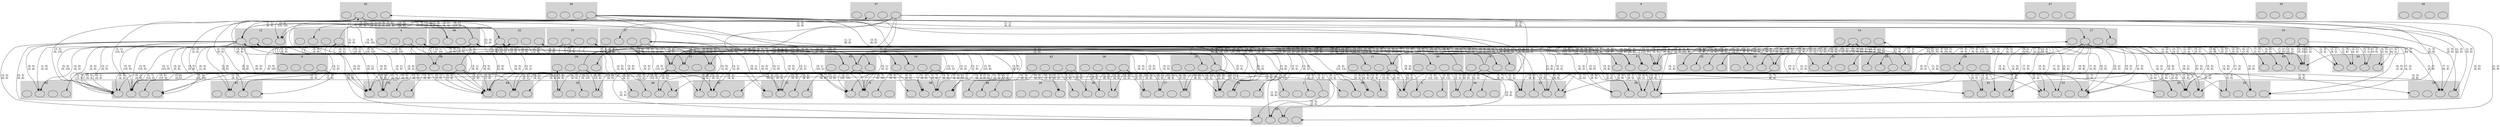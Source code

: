 digraph {
  rankdir=TB;
  subgraph cluster_0 {
    label = 0;
    style=filled;
    color=lightgrey;
    _0_0 [image="shapes/0.0.png", label=""];
    _0_1 [image="shapes/0.1.png", label=""];
    _0_2 [image="shapes/0.2.png", label=""];
    _0_3 [image="shapes/0.3.png", label=""];
  }
  subgraph cluster_1 {
    label = 1;
    style=filled;
    color=lightgrey;
    _1_0 [image="shapes/1.0.png", label=""];
    _1_1 [image="shapes/1.1.png", label=""];
    _1_2 [image="shapes/1.2.png", label=""];
    _1_3 [image="shapes/1.3.png", label=""];
  }
  subgraph cluster_2 {
    label = 2;
    style=filled;
    color=lightgrey;
    _2_0 [image="shapes/2.0.png", label=""];
    _2_1 [image="shapes/2.1.png", label=""];
    _2_2 [image="shapes/2.2.png", label=""];
    _2_3 [image="shapes/2.3.png", label=""];
  }
  subgraph cluster_3 {
    label = 3;
    style=filled;
    color=lightgrey;
    _3_0 [image="shapes/3.0.png", label=""];
    _3_1 [image="shapes/3.1.png", label=""];
    _3_2 [image="shapes/3.2.png", label=""];
    _3_3 [image="shapes/3.3.png", label=""];
  }
  subgraph cluster_4 {
    label = 4;
    style=filled;
    color=lightgrey;
    _4_0 [image="shapes/4.0.png", label=""];
    _4_1 [image="shapes/4.1.png", label=""];
    _4_2 [image="shapes/4.2.png", label=""];
    _4_3 [image="shapes/4.3.png", label=""];
  }
  subgraph cluster_5 {
    label = 5;
    style=filled;
    color=lightgrey;
    _5_0 [image="shapes/5.0.png", label=""];
    _5_1 [image="shapes/5.1.png", label=""];
    _5_2 [image="shapes/5.2.png", label=""];
    _5_3 [image="shapes/5.3.png", label=""];
  }
  subgraph cluster_6 {
    label = 6;
    style=filled;
    color=lightgrey;
    _6_0 [image="shapes/6.0.png", label=""];
    _6_1 [image="shapes/6.1.png", label=""];
    _6_2 [image="shapes/6.2.png", label=""];
    _6_3 [image="shapes/6.3.png", label=""];
  }
  subgraph cluster_7 {
    label = 7;
    style=filled;
    color=lightgrey;
    _7_0 [image="shapes/7.0.png", label=""];
    _7_1 [image="shapes/7.1.png", label=""];
    _7_2 [image="shapes/7.2.png", label=""];
    _7_3 [image="shapes/7.3.png", label=""];
  }
  subgraph cluster_8 {
    label = 8;
    style=filled;
    color=lightgrey;
    _8_0 [image="shapes/8.0.png", label=""];
    _8_1 [image="shapes/8.1.png", label=""];
    _8_2 [image="shapes/8.2.png", label=""];
    _8_3 [image="shapes/8.3.png", label=""];
  }
  subgraph cluster_9 {
    label = 9;
    style=filled;
    color=lightgrey;
    _9_0 [image="shapes/9.0.png", label=""];
    _9_1 [image="shapes/9.1.png", label=""];
    _9_2 [image="shapes/9.2.png", label=""];
    _9_3 [image="shapes/9.3.png", label=""];
  }
  subgraph cluster_10 {
    label = 10;
    style=filled;
    color=lightgrey;
    _10_0 [image="shapes/10.0.png", label=""];
    _10_1 [image="shapes/10.1.png", label=""];
    _10_2 [image="shapes/10.2.png", label=""];
    _10_3 [image="shapes/10.3.png", label=""];
  }
  subgraph cluster_11 {
    label = 11;
    style=filled;
    color=lightgrey;
    _11_0 [image="shapes/11.0.png", label=""];
    _11_1 [image="shapes/11.1.png", label=""];
    _11_2 [image="shapes/11.2.png", label=""];
    _11_3 [image="shapes/11.3.png", label=""];
  }
  subgraph cluster_12 {
    label = 12;
    style=filled;
    color=lightgrey;
    _12_0 [image="shapes/12.0.png", label=""];
    _12_1 [image="shapes/12.1.png", label=""];
    _12_2 [image="shapes/12.2.png", label=""];
    _12_3 [image="shapes/12.3.png", label=""];
  }
  subgraph cluster_13 {
    label = 13;
    style=filled;
    color=lightgrey;
    _13_0 [image="shapes/13.0.png", label=""];
    _13_1 [image="shapes/13.1.png", label=""];
    _13_2 [image="shapes/13.2.png", label=""];
    _13_3 [image="shapes/13.3.png", label=""];
  }
  subgraph cluster_14 {
    label = 14;
    style=filled;
    color=lightgrey;
    _14_0 [image="shapes/14.0.png", label=""];
    _14_1 [image="shapes/14.1.png", label=""];
    _14_2 [image="shapes/14.2.png", label=""];
    _14_3 [image="shapes/14.3.png", label=""];
  }
  subgraph cluster_15 {
    label = 15;
    style=filled;
    color=lightgrey;
    _15_0 [image="shapes/15.0.png", label=""];
    _15_1 [image="shapes/15.1.png", label=""];
    _15_2 [image="shapes/15.2.png", label=""];
    _15_3 [image="shapes/15.3.png", label=""];
  }
  subgraph cluster_16 {
    label = 16;
    style=filled;
    color=lightgrey;
    _16_0 [image="shapes/16.0.png", label=""];
    _16_1 [image="shapes/16.1.png", label=""];
    _16_2 [image="shapes/16.2.png", label=""];
    _16_3 [image="shapes/16.3.png", label=""];
  }
  subgraph cluster_17 {
    label = 17;
    style=filled;
    color=lightgrey;
    _17_0 [image="shapes/17.0.png", label=""];
    _17_1 [image="shapes/17.1.png", label=""];
    _17_2 [image="shapes/17.2.png", label=""];
    _17_3 [image="shapes/17.3.png", label=""];
  }
  subgraph cluster_18 {
    label = 18;
    style=filled;
    color=lightgrey;
    _18_0 [image="shapes/18.0.png", label=""];
    _18_1 [image="shapes/18.1.png", label=""];
    _18_2 [image="shapes/18.2.png", label=""];
    _18_3 [image="shapes/18.3.png", label=""];
  }
  subgraph cluster_19 {
    label = 19;
    style=filled;
    color=lightgrey;
    _19_0 [image="shapes/19.0.png", label=""];
    _19_1 [image="shapes/19.1.png", label=""];
    _19_2 [image="shapes/19.2.png", label=""];
    _19_3 [image="shapes/19.3.png", label=""];
  }
  subgraph cluster_20 {
    label = 20;
    style=filled;
    color=lightgrey;
    _20_0 [image="shapes/20.0.png", label=""];
    _20_1 [image="shapes/20.1.png", label=""];
    _20_2 [image="shapes/20.2.png", label=""];
    _20_3 [image="shapes/20.3.png", label=""];
  }
  subgraph cluster_21 {
    label = 21;
    style=filled;
    color=lightgrey;
    _21_0 [image="shapes/21.0.png", label=""];
    _21_1 [image="shapes/21.1.png", label=""];
    _21_2 [image="shapes/21.2.png", label=""];
    _21_3 [image="shapes/21.3.png", label=""];
  }
  subgraph cluster_22 {
    label = 22;
    style=filled;
    color=lightgrey;
    _22_0 [image="shapes/22.0.png", label=""];
    _22_1 [image="shapes/22.1.png", label=""];
    _22_2 [image="shapes/22.2.png", label=""];
    _22_3 [image="shapes/22.3.png", label=""];
  }
  subgraph cluster_23 {
    label = 23;
    style=filled;
    color=lightgrey;
    _23_0 [image="shapes/23.0.png", label=""];
    _23_1 [image="shapes/23.1.png", label=""];
    _23_2 [image="shapes/23.2.png", label=""];
    _23_3 [image="shapes/23.3.png", label=""];
  }
  subgraph cluster_24 {
    label = 24;
    style=filled;
    color=lightgrey;
    _24_0 [image="shapes/24.0.png", label=""];
    _24_1 [image="shapes/24.1.png", label=""];
    _24_2 [image="shapes/24.2.png", label=""];
    _24_3 [image="shapes/24.3.png", label=""];
  }
  subgraph cluster_25 {
    label = 25;
    style=filled;
    color=lightgrey;
    _25_0 [image="shapes/25.0.png", label=""];
    _25_1 [image="shapes/25.1.png", label=""];
    _25_2 [image="shapes/25.2.png", label=""];
    _25_3 [image="shapes/25.3.png", label=""];
  }
  subgraph cluster_26 {
    label = 26;
    style=filled;
    color=lightgrey;
    _26_0 [image="shapes/26.0.png", label=""];
    _26_1 [image="shapes/26.1.png", label=""];
    _26_2 [image="shapes/26.2.png", label=""];
    _26_3 [image="shapes/26.3.png", label=""];
  }
  subgraph cluster_27 {
    label = 27;
    style=filled;
    color=lightgrey;
    _27_0 [image="shapes/27.0.png", label=""];
    _27_1 [image="shapes/27.1.png", label=""];
    _27_2 [image="shapes/27.2.png", label=""];
    _27_3 [image="shapes/27.3.png", label=""];
  }
  subgraph cluster_28 {
    label = 28;
    style=filled;
    color=lightgrey;
    _28_0 [image="shapes/28.0.png", label=""];
    _28_1 [image="shapes/28.1.png", label=""];
    _28_2 [image="shapes/28.2.png", label=""];
    _28_3 [image="shapes/28.3.png", label=""];
  }
  subgraph cluster_29 {
    label = 29;
    style=filled;
    color=lightgrey;
    _29_0 [image="shapes/29.0.png", label=""];
    _29_1 [image="shapes/29.1.png", label=""];
    _29_2 [image="shapes/29.2.png", label=""];
    _29_3 [image="shapes/29.3.png", label=""];
  }
  subgraph cluster_30 {
    label = 30;
    style=filled;
    color=lightgrey;
    _30_0 [image="shapes/30.0.png", label=""];
    _30_1 [image="shapes/30.1.png", label=""];
    _30_2 [image="shapes/30.2.png", label=""];
    _30_3 [image="shapes/30.3.png", label=""];
  }
  subgraph cluster_31 {
    label = 31;
    style=filled;
    color=lightgrey;
    _31_0 [image="shapes/31.0.png", label=""];
    _31_1 [image="shapes/31.1.png", label=""];
    _31_2 [image="shapes/31.2.png", label=""];
    _31_3 [image="shapes/31.3.png", label=""];
  }
  subgraph cluster_32 {
    label = 32;
    style=filled;
    color=lightgrey;
    _32_0 [image="shapes/32.0.png", label=""];
    _32_1 [image="shapes/32.1.png", label=""];
    _32_2 [image="shapes/32.2.png", label=""];
    _32_3 [image="shapes/32.3.png", label=""];
  }
  subgraph cluster_33 {
    label = 33;
    style=filled;
    color=lightgrey;
    _33_0 [image="shapes/33.0.png", label=""];
    _33_1 [image="shapes/33.1.png", label=""];
    _33_2 [image="shapes/33.2.png", label=""];
    _33_3 [image="shapes/33.3.png", label=""];
  }
  subgraph cluster_34 {
    label = 34;
    style=filled;
    color=lightgrey;
    _34_0 [image="shapes/34.0.png", label=""];
    _34_1 [image="shapes/34.1.png", label=""];
    _34_2 [image="shapes/34.2.png", label=""];
    _34_3 [image="shapes/34.3.png", label=""];
  }
  subgraph cluster_35 {
    label = 35;
    style=filled;
    color=lightgrey;
    _35_0 [image="shapes/35.0.png", label=""];
    _35_1 [image="shapes/35.1.png", label=""];
    _35_2 [image="shapes/35.2.png", label=""];
    _35_3 [image="shapes/35.3.png", label=""];
  }
  subgraph cluster_36 {
    label = 36;
    style=filled;
    color=lightgrey;
    _36_0 [image="shapes/36.0.png", label=""];
    _36_1 [image="shapes/36.1.png", label=""];
    _36_2 [image="shapes/36.2.png", label=""];
    _36_3 [image="shapes/36.3.png", label=""];
  }
  subgraph cluster_37 {
    label = 37;
    style=filled;
    color=lightgrey;
    _37_0 [image="shapes/37.0.png", label=""];
    _37_1 [image="shapes/37.1.png", label=""];
    _37_2 [image="shapes/37.2.png", label=""];
    _37_3 [image="shapes/37.3.png", label=""];
  }
  subgraph cluster_38 {
    label = 38;
    style=filled;
    color=lightgrey;
    _38_0 [image="shapes/38.0.png", label=""];
    _38_1 [image="shapes/38.1.png", label=""];
    _38_2 [image="shapes/38.2.png", label=""];
    _38_3 [image="shapes/38.3.png", label=""];
  }
  subgraph cluster_39 {
    label = 39;
    style=filled;
    color=lightgrey;
    _39_0 [image="shapes/39.0.png", label=""];
    _39_1 [image="shapes/39.1.png", label=""];
    _39_2 [image="shapes/39.2.png", label=""];
    _39_3 [image="shapes/39.3.png", label=""];
  }
  subgraph cluster_40 {
    label = 40;
    style=filled;
    color=lightgrey;
    _40_0 [image="shapes/40.0.png", label=""];
    _40_1 [image="shapes/40.1.png", label=""];
    _40_2 [image="shapes/40.2.png", label=""];
    _40_3 [image="shapes/40.3.png", label=""];
  }
  subgraph cluster_41 {
    label = 41;
    style=filled;
    color=lightgrey;
    _41_0 [image="shapes/41.0.png", label=""];
    _41_1 [image="shapes/41.1.png", label=""];
    _41_2 [image="shapes/41.2.png", label=""];
    _41_3 [image="shapes/41.3.png", label=""];
  }
  subgraph cluster_42 {
    label = 42;
    style=filled;
    color=lightgrey;
    _42_0 [image="shapes/42.0.png", label=""];
    _42_1 [image="shapes/42.1.png", label=""];
    _42_2 [image="shapes/42.2.png", label=""];
    _42_3 [image="shapes/42.3.png", label=""];
  }
  subgraph cluster_43 {
    label = 43;
    style=filled;
    color=lightgrey;
    _43_0 [image="shapes/43.0.png", label=""];
    _43_1 [image="shapes/43.1.png", label=""];
    _43_2 [image="shapes/43.2.png", label=""];
    _43_3 [image="shapes/43.3.png", label=""];
  }
  subgraph cluster_44 {
    label = 44;
    style=filled;
    color=lightgrey;
    _44_0 [image="shapes/44.0.png", label=""];
    _44_1 [image="shapes/44.1.png", label=""];
    _44_2 [image="shapes/44.2.png", label=""];
    _44_3 [image="shapes/44.3.png", label=""];
  }
  subgraph cluster_45 {
    label = 45;
    style=filled;
    color=lightgrey;
    _45_0 [image="shapes/45.0.png", label=""];
    _45_1 [image="shapes/45.1.png", label=""];
    _45_2 [image="shapes/45.2.png", label=""];
    _45_3 [image="shapes/45.3.png", label=""];
  }
  subgraph cluster_46 {
    label = 46;
    style=filled;
    color=lightgrey;
    _46_0 [image="shapes/46.0.png", label=""];
    _46_1 [image="shapes/46.1.png", label=""];
    _46_2 [image="shapes/46.2.png", label=""];
    _46_3 [image="shapes/46.3.png", label=""];
  }
  subgraph cluster_47 {
    label = 47;
    style=filled;
    color=lightgrey;
    _47_0 [image="shapes/47.0.png", label=""];
    _47_1 [image="shapes/47.1.png", label=""];
    _47_2 [image="shapes/47.2.png", label=""];
    _47_3 [image="shapes/47.3.png", label=""];
  }
  subgraph cluster_48 {
    label = 48;
    style=filled;
    color=lightgrey;
    _48_0 [image="shapes/48.0.png", label=""];
    _48_1 [image="shapes/48.1.png", label=""];
    _48_2 [image="shapes/48.2.png", label=""];
    _48_3 [image="shapes/48.3.png", label=""];
  }
  subgraph cluster_49 {
    label = 49;
    style=filled;
    color=lightgrey;
    _49_0 [image="shapes/49.0.png", label=""];
    _49_1 [image="shapes/49.1.png", label=""];
    _49_2 [image="shapes/49.2.png", label=""];
    _49_3 [image="shapes/49.3.png", label=""];
  }
  subgraph cluster_50 {
    label = 50;
    style=filled;
    color=lightgrey;
    _50_0 [image="shapes/50.0.png", label=""];
    _50_1 [image="shapes/50.1.png", label=""];
    _50_2 [image="shapes/50.2.png", label=""];
    _50_3 [image="shapes/50.3.png", label=""];
  }
  subgraph cluster_51 {
    label = 51;
    style=filled;
    color=lightgrey;
    _51_0 [image="shapes/51.0.png", label=""];
    _51_1 [image="shapes/51.1.png", label=""];
    _51_2 [image="shapes/51.2.png", label=""];
    _51_3 [image="shapes/51.3.png", label=""];
  }
  subgraph cluster_52 {
    label = 52;
    style=filled;
    color=lightgrey;
    _52_0 [image="shapes/52.0.png", label=""];
    _52_1 [image="shapes/52.1.png", label=""];
    _52_2 [image="shapes/52.2.png", label=""];
    _52_3 [image="shapes/52.3.png", label=""];
  }
  subgraph cluster_53 {
    label = 53;
    style=filled;
    color=lightgrey;
    _53_0 [image="shapes/53.0.png", label=""];
    _53_1 [image="shapes/53.1.png", label=""];
    _53_2 [image="shapes/53.2.png", label=""];
    _53_3 [image="shapes/53.3.png", label=""];
  }
  subgraph cluster_54 {
    label = 54;
    style=filled;
    color=lightgrey;
    _54_0 [image="shapes/54.0.png", label=""];
    _54_1 [image="shapes/54.1.png", label=""];
    _54_2 [image="shapes/54.2.png", label=""];
    _54_3 [image="shapes/54.3.png", label=""];
  }
  subgraph cluster_55 {
    label = 55;
    style=filled;
    color=lightgrey;
    _55_0 [image="shapes/55.0.png", label=""];
    _55_1 [image="shapes/55.1.png", label=""];
    _55_2 [image="shapes/55.2.png", label=""];
    _55_3 [image="shapes/55.3.png", label=""];
  }
  subgraph cluster_56 {
    label = 56;
    style=filled;
    color=lightgrey;
    _56_0 [image="shapes/56.0.png", label=""];
    _56_1 [image="shapes/56.1.png", label=""];
    _56_2 [image="shapes/56.2.png", label=""];
    _56_3 [image="shapes/56.3.png", label=""];
  }
  subgraph cluster_57 {
    label = 57;
    style=filled;
    color=lightgrey;
    _57_0 [image="shapes/57.0.png", label=""];
    _57_1 [image="shapes/57.1.png", label=""];
    _57_2 [image="shapes/57.2.png", label=""];
    _57_3 [image="shapes/57.3.png", label=""];
  }
  subgraph cluster_58 {
    label = 58;
    style=filled;
    color=lightgrey;
    _58_0 [image="shapes/58.0.png", label=""];
    _58_1 [image="shapes/58.1.png", label=""];
    _58_2 [image="shapes/58.2.png", label=""];
    _58_3 [image="shapes/58.3.png", label=""];
  }
  subgraph cluster_59 {
    label = 59;
    style=filled;
    color=lightgrey;
    _59_0 [image="shapes/59.0.png", label=""];
    _59_1 [image="shapes/59.1.png", label=""];
    _59_2 [image="shapes/59.2.png", label=""];
    _59_3 [image="shapes/59.3.png", label=""];
  }
  subgraph cluster_60 {
    label = 60;
    style=filled;
    color=lightgrey;
    _60_0 [image="shapes/60.0.png", label=""];
    _60_1 [image="shapes/60.1.png", label=""];
    _60_2 [image="shapes/60.2.png", label=""];
    _60_3 [image="shapes/60.3.png", label=""];
  }
  subgraph cluster_61 {
    label = 61;
    style=filled;
    color=lightgrey;
    _61_0 [image="shapes/61.0.png", label=""];
    _61_1 [image="shapes/61.1.png", label=""];
    _61_2 [image="shapes/61.2.png", label=""];
    _61_3 [image="shapes/61.3.png", label=""];
  }
  subgraph cluster_62 {
    label = 62;
    style=filled;
    color=lightgrey;
    _62_0 [image="shapes/62.0.png", label=""];
    _62_1 [image="shapes/62.1.png", label=""];
    _62_2 [image="shapes/62.2.png", label=""];
    _62_3 [image="shapes/62.3.png", label=""];
  }
  subgraph cluster_63 {
    label = 63;
    style=filled;
    color=lightgrey;
    _63_0 [image="shapes/63.0.png", label=""];
    _63_1 [image="shapes/63.1.png", label=""];
    _63_2 [image="shapes/63.2.png", label=""];
    _63_3 [image="shapes/63.3.png", label=""];
  }
  subgraph cluster_64 {
    label = 64;
    style=filled;
    color=lightgrey;
    _64_0 [image="shapes/64.0.png", label=""];
    _64_1 [image="shapes/64.1.png", label=""];
    _64_2 [image="shapes/64.2.png", label=""];
    _64_3 [image="shapes/64.3.png", label=""];
  }
  _0_0 -> _64_0 [label="(5, 1)
(2, 0)"];
  _0_0 -> _3_0 [label="(5, 1)
(4, 0)"];
  _0_0 -> _3_0 [label="(5, 5)
(4, 4)"];
  _0_0 -> _64_0 [label="(5, 5)
(2, 4)"];
  _1_0 -> _50_0 [label="(3, 5)
(0, 0)"];
  _1_0 -> _51_0 [label="(3, 5)
(0, 0)"];
  _4_0 -> _3_1 [label="(3, 3)
(0, 0)"];
  _4_0 -> _19_2 [label="(3, 3)
(0, 6)"];
  _4_0 -> _22_0 [label="(3, 3)
(0, 0)"];
  _4_0 -> _59_2 [label="(3, 3)
(0, 2)"];
  _4_0 -> _9_1 [label="(3, 3)
(2, 0)"];
  _4_0 -> _21_0 [label="(3, 3)
(0, 0)"];
  _4_0 -> _54_3 [label="(3, 3)
(0, 4)"];
  _4_0 -> _64_3 [label="(3, 3)
(0, 2)"];
  _4_0 -> _3_3 [label="(3, 3)
(0, 6)"];
  _5_0 -> _57_0 [label="(3, 5)
(4, 6)"];
  _5_0 -> _57_0 [label="(5, 5)
(6, 6)"];
  _6_0 -> _25_0 [label="(1, 1)
(0, 2)"];
  _6_0 -> _41_2 [label="(1, 1)
(4, 4)"];
  _6_0 -> _34_2 [label="(1, 1)
(6, 6)"];
  _6_0 -> _15_2 [label="(1, 5)
(8, 6)"];
  _6_0 -> _40_2 [label="(1, 5)
(6, 6)"];
  _6_0 -> _10_2 [label="(1, 5)
(10, 8)"];
  _6_0 -> _58_2 [label="(1, 5)
(4, 4)"];
  _6_0 -> _2_2 [label="(1, 5)
(12, 12)"];
  _6_0 -> _18_3 [label="(1, 5)
(8, 8)"];
  _6_0 -> _62_2 [label="(1, 5)
(4, 2)"];
  _6_0 -> _50_3 [label="(1, 5)
(6, 6)"];
  _6_0 -> _17_2 [label="(1, 5)
(8, 8)"];
  _6_0 -> _12_0 [label="(1, 5)
(10, 4)"];
  _6_0 -> _41_3 [label="(1, 5)
(6, 6)"];
  _6_0 -> _49_0 [label="(1, 5)
(6, 2)"];
  _6_0 -> _32_2 [label="(1, 5)
(8, 4)"];
  _6_0 -> _60_2 [label="(1, 5)
(4, 4)"];
  _6_0 -> _34_2 [label="(3, 3)
(8, 8)"];
  _6_0 -> _41_2 [label="(3, 3)
(6, 6)"];
  _6_0 -> _25_0 [label="(3, 3)
(2, 4)"];
  _7_0 -> _62_2 [label="(1, 5)
(2, 4)"];
  _7_0 -> _62_2 [label="(3, 3)
(4, 2)"];
  _7_0 -> _22_1 [label="(3, 5)
(8, 0)"];
  _7_0 -> _39_2 [label="(3, 5)
(4, 0)"];
  _7_0 -> _21_1 [label="(3, 5)
(8, 0)"];
  _7_0 -> _3_2 [label="(3, 5)
(10, 0)"];
  _7_0 -> _49_2 [label="(3, 5)
(6, 2)"];
  _7_0 -> _9_2 [label="(3, 5)
(10, 2)"];
  _7_0 -> _59_3 [label="(3, 5)
(2, 0)"];
  _7_0 -> _54_0 [label="(3, 5)
(2, 0)"];
  _7_0 -> _3_0 [label="(3, 5)
(4, 0)"];
  _7_0 -> _6_2 [label="(3, 5)
(10, 2)"];
  _7_0 -> _64_0 [label="(3, 5)
(2, 0)"];
  _7_0 -> _19_3 [label="(3, 5)
(2, 0)"];
  _10_0 -> _58_3 [label="(3, 3)
(2, 0)"];
  _10_0 -> _23_2 [label="(3, 3)
(8, 0)"];
  _10_0 -> _46_0 [label="(3, 3)
(2, 0)"];
  _10_0 -> _3_2 [label="(3, 3)
(10, 0)"];
  _10_0 -> _13_2 [label="(3, 3)
(10, 0)"];
  _11_0 -> _51_1 [label="(3, 3)
(0, 2)"];
  _11_0 -> _2_3 [label="(3, 3)
(0, 12)"];
  _11_0 -> _58_2 [label="(3, 3)
(0, 2)"];
  _11_0 -> _51_3 [label="(3, 3)
(0, 6)"];
  _11_0 -> _27_3 [label="(3, 3)
(0, 8)"];
  _11_0 -> _12_3 [label="(3, 3)
(0, 10)"];
  _11_0 -> _40_3 [label="(3, 3)
(0, 6)"];
  _11_0 -> _17_3 [label="(3, 3)
(0, 8)"];
  _11_0 -> _34_3 [label="(3, 3)
(0, 8)"];
  _11_0 -> _44_2 [label="(3, 3)
(2, 4)"];
  _11_0 -> _13_3 [label="(3, 3)
(0, 10)"];
  _11_0 -> _41_3 [label="(3, 3)
(0, 6)"];
  _11_0 -> _30_0 [label="(3, 3)
(0, 6)"];
  _11_0 -> _46_3 [label="(3, 3)
(0, 4)"];
  _11_0 -> _50_3 [label="(3, 3)
(0, 6)"];
  _11_0 -> _58_3 [label="(3, 3)
(0, 4)"];
  _11_0 -> _60_3 [label="(3, 3)
(0, 4)"];
  _11_0 -> _44_3 [label="(3, 3)
(0, 6)"];
  _11_0 -> _18_0 [label="(3, 3)
(0, 8)"];
  _11_0 -> _32_0 [label="(3, 5)
(4, 0)"];
  _11_0 -> _13_0 [label="(3, 5)
(0, 0)"];
  _11_0 -> _3_2 [label="(3, 5)
(10, 0)"];
  _11_0 -> _45_2 [label="(3, 5)
(6, 0)"];
  _11_0 -> _51_0 [label="(3, 5)
(0, 0)"];
  _11_0 -> _34_0 [label="(5, 5)
(0, 0)"];
  _11_0 -> _51_2 [label="(5, 5)
(4, 0)"];
  _11_0 -> _2_0 [label="(5, 5)
(0, 0)"];
  _12_0 -> _13_0 [label="(3, 3)
(0, 0)"];
  _12_0 -> _49_2 [label="(3, 3)
(2, 2)"];
  _12_0 -> _50_0 [label="(3, 3)
(0, 0)"];
  _12_0 -> _61_2 [label="(3, 3)
(2, 0)"];
  _12_0 -> _43_2 [label="(3, 3)
(4, 0)"];
  _12_0 -> _3_2 [label="(3, 3)
(10, 0)"];
  _12_0 -> _5_2 [label="(3, 3)
(10, 0)"];
  _12_0 -> _51_0 [label="(3, 3)
(0, 0)"];
  _12_0 -> _16_0 [label="(3, 3)
(4, 0)"];
  _12_0 -> _5_0 [label="(5, 3)
(0, 10)"];
  _12_0 -> _62_2 [label="(5, 3)
(2, 4)"];
  _12_0 -> _13_2 [label="(5, 3)
(10, 10)"];
  _12_0 -> _28_2 [label="(5, 3)
(8, 8)"];
  _12_0 -> _34_2 [label="(5, 3)
(8, 8)"];
  _12_0 -> _50_2 [label="(5, 3)
(6, 6)"];
  _12_0 -> _2_2 [label="(5, 3)
(12, 12)"];
  _12_0 -> _3_0 [label="(5, 3)
(0, 10)"];
  _12_0 -> _61_0 [label="(5, 3)
(2, 4)"];
  _12_0 -> _43_0 [label="(5, 3)
(2, 6)"];
  _12_0 -> _51_2 [label="(5, 3)
(6, 6)"];
  _12_0 -> _51_0 [label="(5, 3)
(2, 6)"];
  _13_0 -> _30_1 [label="(1, 7)
(2, 0)"];
  _13_0 -> _58_3 [label="(1, 7)
(2, 0)"];
  _13_0 -> _61_2 [label="(1, 7)
(2, 0)"];
  _13_0 -> _62_0 [label="(1, 7)
(2, 0)"];
  _13_0 -> _34_0 [label="(1, 7)
(0, 0)"];
  _13_0 -> _50_0 [label="(1, 7)
(0, 0)"];
  _13_0 -> _44_3 [label="(1, 7)
(2, 2)"];
  _13_0 -> _5_2 [label="(1, 7)
(10, 0)"];
  _13_0 -> _51_2 [label="(1, 7)
(4, 0)"];
  _13_0 -> _10_2 [label="(1, 7)
(8, 4)"];
  _13_0 -> _2_0 [label="(1, 7)
(0, 0)"];
  _13_0 -> _24_1 [label="(1, 7)
(6, 2)"];
  _13_0 -> _23_2 [label="(1, 7)
(8, 0)"];
  _13_0 -> _41_0 [label="(1, 7)
(0, 0)"];
  _13_0 -> _25_2 [label="(1, 7)
(6, 4)"];
  _13_0 -> _46_0 [label="(1, 7)
(2, 0)"];
  _13_0 -> _3_2 [label="(1, 7)
(10, 0)"];
  _13_0 -> _16_0 [label="(1, 7)
(4, 0)"];
  _13_0 -> _43_2 [label="(1, 7)
(4, 0)"];
  _14_0 -> _53_2 [label="(1, 3)
(4, 6)"];
  _14_0 -> _34_1 [label="(1, 3)
(6, 2)"];
  _14_0 -> _31_2 [label="(1, 3)
(2, 8)"];
  _14_0 -> _41_1 [label="(1, 3)
(4, 2)"];
  _14_0 -> _5_1 [label="(1, 3)
(8, 8)"];
  _14_0 -> _35_0 [label="(1, 3)
(2, 4)"];
  _14_0 -> _63_1 [label="(1, 3)
(2, 4)"];
  _14_0 -> _52_2 [label="(1, 3)
(4, 6)"];
  _14_0 -> _52_1 [label="(1, 3)
(4, 4)"];
  _14_0 -> _23_1 [label="(1, 3)
(4, 6)"];
  _14_0 -> _20_1 [label="(1, 3)
(4, 6)"];
  _14_0 -> _35_3 [label="(1, 3)
(2, 6)"];
  _14_0 -> _63_2 [label="(1, 3)
(2, 4)"];
  _14_0 -> _10_1 [label="(1, 3)
(8, 6)"];
  _14_0 -> _11_2 [label="(1, 3)
(8, 10)"];
  _14_0 -> _30_2 [label="(1, 3)
(2, 8)"];
  _14_0 -> _54_2 [label="(1, 3)
(4, 6)"];
  _14_0 -> _25_3 [label="(1, 3)
(2, 8)"];
  _14_0 -> _63_1 [label="(3, 1)
(4, 2)"];
  _14_0 -> _30_2 [label="(3, 1)
(4, 6)"];
  _14_0 -> _35_3 [label="(3, 1)
(4, 4)"];
  _14_0 -> _41_1 [label="(3, 1)
(6, 0)"];
  _14_0 -> _52_1 [label="(3, 1)
(6, 2)"];
  _14_0 -> _31_2 [label="(3, 1)
(4, 6)"];
  _14_0 -> _52_2 [label="(3, 1)
(6, 4)"];
  _14_0 -> _10_1 [label="(3, 1)
(10, 4)"];
  _14_0 -> _5_1 [label="(3, 1)
(10, 6)"];
  _14_0 -> _11_2 [label="(3, 1)
(10, 8)"];
  _14_0 -> _25_3 [label="(3, 1)
(4, 6)"];
  _14_0 -> _34_1 [label="(3, 1)
(8, 0)"];
  _14_0 -> _35_0 [label="(3, 1)
(4, 2)"];
  _14_0 -> _53_2 [label="(3, 1)
(6, 4)"];
  _14_0 -> _54_2 [label="(3, 1)
(6, 4)"];
  _14_0 -> _23_1 [label="(3, 1)
(6, 4)"];
  _14_0 -> _20_1 [label="(3, 1)
(6, 4)"];
  _14_0 -> _63_2 [label="(3, 1)
(4, 2)"];
  _14_0 -> _54_0 [label="(3, 3)
(0, 2)"];
  _14_0 -> _63_0 [label="(3, 3)
(0, 2)"];
  _14_0 -> _52_3 [label="(3, 3)
(0, 4)"];
  _14_0 -> _11_0 [label="(3, 3)
(0, 2)"];
  _14_0 -> _53_0 [label="(3, 3)
(0, 2)"];
  _14_0 -> _30_2 [label="(3, 3)
(0, 4)"];
  _14_0 -> _5_3 [label="(3, 3)
(0, 4)"];
  _14_0 -> _52_0 [label="(3, 3)
(0, 2)"];
  _14_0 -> _34_3 [label="(3, 3)
(0, 8)"];
  _14_0 -> _52_0 [label="(5, 1)
(2, 0)"];
  _14_0 -> _5_3 [label="(5, 1)
(2, 2)"];
  _14_0 -> _30_2 [label="(5, 1)
(2, 2)"];
  _14_0 -> _63_0 [label="(5, 1)
(2, 0)"];
  _14_0 -> _53_0 [label="(5, 1)
(2, 0)"];
  _14_0 -> _54_0 [label="(5, 1)
(2, 0)"];
  _14_0 -> _34_3 [label="(5, 1)
(2, 6)"];
  _14_0 -> _52_3 [label="(5, 1)
(2, 2)"];
  _14_0 -> _11_0 [label="(5, 1)
(2, 0)"];
  _15_0 -> _6_2 [label="(3, 1)
(10, 2)"];
  _15_0 -> _64_0 [label="(3, 1)
(2, 0)"];
  _15_0 -> _9_2 [label="(3, 1)
(10, 2)"];
  _15_0 -> _64_0 [label="(3, 5)
(2, 4)"];
  _15_0 -> _6_2 [label="(3, 5)
(10, 6)"];
  _15_0 -> _9_2 [label="(3, 5)
(10, 6)"];
  _16_0 -> _24_3 [label="(7, 5)
(6, 8)"];
  _19_0 -> _64_3 [label="(5, 1)
(4, 4)"];
  _19_0 -> _59_2 [label="(5, 1)
(4, 4)"];
  _19_0 -> _60_1 [label="(5, 1)
(2, 4)"];
  _19_0 -> _48_1 [label="(5, 1)
(2, 6)"];
  _19_0 -> _40_1 [label="(5, 1)
(4, 6)"];
  _19_0 -> _17_2 [label="(5, 1)
(2, 8)"];
  _19_0 -> _1_3 [label="(5, 1)
(6, 12)"];
  _19_0 -> _9_1 [label="(5, 1)
(10, 10)"];
  _19_0 -> _16_3 [label="(5, 1)
(6, 10)"];
  _19_0 -> _21_2 [label="(5, 1)
(8, 8)"];
  _22_0 -> _54_3 [label="(3, 1)
(0, 4)"];
  _22_0 -> _53_3 [label="(3, 1)
(0, 4)"];
  _22_0 -> _29_0 [label="(3, 1)
(0, 2)"];
  _22_0 -> _53_3 [label="(5, 3)
(2, 6)"];
  _22_0 -> _54_3 [label="(5, 3)
(2, 6)"];
  _22_0 -> _29_0 [label="(5, 3)
(2, 4)"];
  _24_0 -> _16_1 [label="(5, 3)
(10, 4)"];
  _24_0 -> _46_1 [label="(5, 3)
(6, 2)"];
  _24_0 -> _13_3 [label="(5, 3)
(10, 10)"];
  _24_0 -> _3_3 [label="(5, 3)
(10, 10)"];
  _24_0 -> _5_3 [label="(5, 3)
(10, 10)"];
  _24_0 -> _23_3 [label="(5, 3)
(8, 8)"];
  _24_0 -> _58_0 [label="(5, 3)
(4, 2)"];
  _26_0 -> _18_1 [label="(1, 5)
(0, 0)"];
  _26_0 -> _60_0 [label="(1, 5)
(0, 0)"];
  _26_0 -> _2_0 [label="(1, 5)
(0, 0)"];
  _26_0 -> _58_1 [label="(3, 3)
(2, 4)"];
  _26_0 -> _44_1 [label="(3, 3)
(4, 4)"];
  _26_0 -> _12_2 [label="(3, 3)
(10, 10)"];
  _26_0 -> _43_0 [label="(3, 3)
(2, 6)"];
  _26_0 -> _46_2 [label="(3, 3)
(4, 6)"];
  _26_0 -> _27_2 [label="(3, 3)
(8, 8)"];
  _26_0 -> _3_0 [label="(3, 3)
(0, 10)"];
  _26_0 -> _23_0 [label="(3, 3)
(0, 8)"];
  _26_0 -> _50_2 [label="(3, 3)
(6, 6)"];
  _26_0 -> _13_2 [label="(3, 3)
(10, 10)"];
  _26_0 -> _51_2 [label="(3, 3)
(6, 6)"];
  _26_0 -> _61_0 [label="(3, 3)
(2, 4)"];
  _26_0 -> _23_2 [label="(3, 3)
(6, 8)"];
  _27_0 -> _18_0 [label="(1, 5)
(0, 8)"];
  _27_0 -> _23_3 [label="(5, 5)
(2, 4)"];
  _27_0 -> _41_3 [label="(5, 5)
(0, 6)"];
  _27_0 -> _20_3 [label="(5, 5)
(2, 4)"];
  _27_0 -> _35_1 [label="(5, 5)
(2, 2)"];
  _27_0 -> _34_3 [label="(5, 5)
(0, 8)"];
  _27_0 -> _11_0 [label="(5, 5)
(0, 2)"];
  _27_0 -> _53_0 [label="(5, 5)
(0, 2)"];
  _27_0 -> _5_3 [label="(5, 5)
(0, 4)"];
  _27_0 -> _54_0 [label="(5, 5)
(0, 2)"];
  _27_0 -> _35_2 [label="(5, 5)
(2, 4)"];
  _27_0 -> _30_0 [label="(5, 5)
(4, 2)"];
  _27_0 -> _10_3 [label="(5, 5)
(0, 6)"];
  _27_0 -> _52_0 [label="(5, 5)
(0, 2)"];
  _27_0 -> _31_0 [label="(5, 5)
(4, 2)"];
  _27_0 -> _63_3 [label="(5, 5)
(0, 2)"];
  _27_0 -> _63_0 [label="(5, 5)
(0, 2)"];
  _27_0 -> _52_3 [label="(5, 5)
(0, 4)"];
  _27_0 -> _25_1 [label="(5, 5)
(4, 2)"];
  _27_0 -> _18_0 [label="(7, 1)
(6, 4)"];
  _27_0 -> _34_3 [label="(7, 3)
(2, 6)"];
  _27_0 -> _5_3 [label="(7, 3)
(2, 2)"];
  _27_0 -> _20_3 [label="(7, 3)
(4, 2)"];
  _27_0 -> _52_0 [label="(7, 3)
(2, 0)"];
  _27_0 -> _10_3 [label="(7, 3)
(2, 4)"];
  _27_0 -> _53_0 [label="(7, 3)
(2, 0)"];
  _27_0 -> _11_0 [label="(7, 3)
(2, 0)"];
  _27_0 -> _52_3 [label="(7, 3)
(2, 2)"];
  _27_0 -> _30_0 [label="(7, 3)
(6, 0)"];
  _27_0 -> _41_3 [label="(7, 3)
(2, 4)"];
  _27_0 -> _35_1 [label="(7, 3)
(4, 0)"];
  _27_0 -> _54_0 [label="(7, 3)
(2, 0)"];
  _27_0 -> _63_0 [label="(7, 3)
(2, 0)"];
  _27_0 -> _31_0 [label="(7, 3)
(6, 0)"];
  _27_0 -> _63_3 [label="(7, 3)
(2, 0)"];
  _27_0 -> _35_2 [label="(7, 3)
(4, 2)"];
  _27_0 -> _25_1 [label="(7, 3)
(6, 0)"];
  _27_0 -> _23_3 [label="(7, 3)
(4, 2)"];
  _28_0 -> _20_0 [label="(1, 3)
(0, 0)"];
  _30_0 -> _16_1 [label="(3, 5)
(4, 0)"];
  _30_0 -> _17_0 [label="(3, 5)
(6, 0)"];
  _30_0 -> _14_2 [label="(3, 5)
(2, 8)"];
  _30_0 -> _60_3 [label="(3, 5)
(2, 0)"];
  _30_0 -> _64_1 [label="(3, 5)
(0, 0)"];
  _30_0 -> _48_3 [label="(3, 5)
(4, 0)"];
  _30_0 -> _9_3 [label="(3, 5)
(0, 0)"];
  _30_0 -> _1_1 [label="(3, 5)
(6, 0)"];
  _30_0 -> _40_3 [label="(3, 5)
(2, 0)"];
  _30_0 -> _59_0 [label="(3, 5)
(0, 0)"];
  _30_0 -> _21_0 [label="(3, 5)
(0, 0)"];
  _30_0 -> _4_1 [label="(3, 5)
(4, 0)"];
  _31_0 -> _9_2 [label="(5, 7)
(0, 10)"];
  _31_0 -> _21_3 [label="(5, 7)
(0, 8)"];
  _32_0 -> _63_3 [label="(3, 5)
(4, 4)"];
  _32_0 -> _48_2 [label="(3, 5)
(6, 6)"];
  _32_0 -> _19_3 [label="(3, 5)
(2, 8)"];
  _32_0 -> _38_2 [label="(3, 5)
(6, 6)"];
  _32_0 -> _11_0 [label="(3, 5)
(2, 10)"];
  _32_0 -> _51_2 [label="(3, 5)
(6, 6)"];
  _32_0 -> _3_0 [label="(3, 5)
(0, 10)"];
  _32_0 -> _12_0 [label="(3, 5)
(10, 4)"];
  _32_0 -> _45_0 [label="(3, 5)
(0, 6)"];
  _32_0 -> _13_2 [label="(3, 5)
(10, 10)"];
  _32_0 -> _37_2 [label="(3, 5)
(6, 6)"];
  _32_0 -> _64_0 [label="(3, 5)
(2, 4)"];
  _33_0 -> _63_0 [label="(3, 3)
(0, 2)"];
  _33_0 -> _63_0 [label="(3, 5)
(0, 4)"];
  _33_0 -> _63_0 [label="(5, 1)
(2, 0)"];
  _33_0 -> _63_0 [label="(7, 3)
(4, 2)"];
  _36_0 -> _60_2 [label="(1, 3)
(0, 2)"];
  _36_0 -> _17_3 [label="(1, 3)
(0, 2)"];
  _36_0 -> _40_2 [label="(1, 3)
(0, 4)"];
  _36_0 -> _48_2 [label="(1, 3)
(0, 2)"];
  _37_0 -> _18_1 [label="(1, 3)
(0, 0)"];
  _37_0 -> _18_0 [label="(1, 3)
(2, 0)"];
  _37_0 -> _40_0 [label="(1, 3)
(0, 0)"];
  _37_0 -> _2_0 [label="(1, 3)
(0, 0)"];
  _37_0 -> _50_1 [label="(1, 3)
(0, 0)"];
  _37_0 -> _32_0 [label="(1, 3)
(0, 4)"];
  _37_0 -> _17_0 [label="(1, 3)
(0, 0)"];
  _37_0 -> _58_0 [label="(1, 3)
(0, 0)"];
  _37_0 -> _41_1 [label="(1, 3)
(0, 0)"];
  _37_0 -> _57_2 [label="(1, 3)
(0, 0)"];
  _37_0 -> _60_0 [label="(1, 3)
(0, 0)"];
  _37_0 -> _12_2 [label="(1, 3)
(0, 6)"];
  _38_0 -> _3_0 [label="(5, 1)
(4, 0)"];
  _38_0 -> _64_0 [label="(5, 1)
(2, 0)"];
  _38_0 -> _39_2 [label="(5, 1)
(4, 0)"];
  _38_0 -> _3_0 [label="(5, 5)
(4, 4)"];
  _38_0 -> _64_0 [label="(5, 5)
(2, 4)"];
  _38_0 -> _39_2 [label="(5, 5)
(4, 4)"];
  _39_0 -> _38_2 [label="(3, 3)
(2, 2)"];
  _39_0 -> _34_1 [label="(3, 3)
(6, 2)"];
  _39_0 -> _34_1 [label="(5, 1)
(8, 0)"];
  _39_0 -> _38_2 [label="(5, 1)
(4, 0)"];
  _42_0 -> _58_0 [label="(1, 3)
(0, 0)"];
  _42_0 -> _17_0 [label="(1, 3)
(0, 0)"];
  _42_0 -> _40_0 [label="(1, 3)
(0, 0)"];
  _43_0 -> _24_1 [label="(1, 1)
(2, 0)"];
  _43_0 -> _58_2 [label="(1, 1)
(0, 2)"];
  _43_0 -> _6_1 [label="(1, 1)
(2, 0)"];
  _43_0 -> _3_1 [label="(1, 1)
(0, 0)"];
  _43_0 -> _23_2 [label="(1, 1)
(2, 4)"];
  _43_0 -> _31_3 [label="(1, 1)
(0, 2)"];
  _43_0 -> _32_3 [label="(1, 1)
(0, 4)"];
  _43_0 -> _46_3 [label="(1, 1)
(0, 4)"];
  _43_0 -> _9_1 [label="(1, 1)
(2, 0)"];
  _43_0 -> _64_3 [label="(1, 1)
(0, 2)"];
  _43_0 -> _23_1 [label="(1, 1)
(0, 0)"];
  _43_0 -> _19_2 [label="(1, 1)
(0, 6)"];
  _43_0 -> _54_3 [label="(1, 1)
(0, 4)"];
  _43_0 -> _61_0 [label="(1, 1)
(0, 0)"];
  _43_0 -> _20_0 [label="(1, 1)
(0, 0)"];
  _43_0 -> _59_2 [label="(1, 1)
(0, 2)"];
  _43_0 -> _21_0 [label="(1, 1)
(0, 0)"];
  _45_0 -> _11_2 [label="(1, 1)
(8, 0)"];
  _45_0 -> _13_0 [label="(1, 1)
(0, 0)"];
  _45_0 -> _51_0 [label="(1, 1)
(0, 0)"];
  _45_0 -> _12_0 [label="(1, 1)
(0, 0)"];
  _45_0 -> _3_2 [label="(1, 1)
(10, 0)"];
  _45_0 -> _32_0 [label="(1, 1)
(4, 0)"];
  _45_0 -> _27_0 [label="(1, 1)
(0, 0)"];
  _49_0 -> _61_2 [label="(3, 1)
(2, 0)"];
  _49_0 -> _9_2 [label="(3, 1)
(10, 2)"];
  _49_0 -> _3_2 [label="(3, 1)
(10, 0)"];
  _49_0 -> _53_0 [label="(3, 1)
(2, 0)"];
  _49_0 -> _19_3 [label="(3, 1)
(2, 0)"];
  _49_0 -> _64_0 [label="(3, 1)
(2, 0)"];
  _49_0 -> _3_0 [label="(3, 1)
(4, 0)"];
  _49_0 -> _7_2 [label="(3, 1)
(10, 2)"];
  _49_0 -> _12_2 [label="(3, 1)
(6, 4)"];
  _49_0 -> _51_0 [label="(3, 1)
(0, 0)"];
  _49_0 -> _13_0 [label="(3, 1)
(0, 0)"];
  _49_0 -> _22_1 [label="(3, 1)
(8, 0)"];
  _49_0 -> _54_0 [label="(3, 1)
(2, 0)"];
  _49_0 -> _59_3 [label="(3, 1)
(2, 0)"];
  _49_0 -> _6_2 [label="(3, 1)
(10, 2)"];
  _49_0 -> _39_2 [label="(3, 1)
(4, 0)"];
  _49_0 -> _43_2 [label="(3, 1)
(4, 0)"];
  _49_0 -> _21_1 [label="(3, 1)
(8, 0)"];
  _49_0 -> _50_0 [label="(3, 1)
(0, 0)"];
  _57_0 -> _59_2 [label="(3, 1)
(0, 2)"];
  _57_0 -> _5_0 [label="(3, 1)
(2, 0)"];
  _57_0 -> _6_1 [label="(3, 1)
(2, 0)"];
  _57_0 -> _61_1 [label="(3, 1)
(0, 2)"];
  _57_0 -> _9_1 [label="(3, 1)
(2, 0)"];
  _57_0 -> _53_3 [label="(3, 1)
(0, 4)"];
  _57_0 -> _43_1 [label="(3, 1)
(0, 2)"];
  _57_0 -> _3_1 [label="(3, 1)
(0, 0)"];
  _57_0 -> _64_3 [label="(3, 1)
(0, 2)"];
  _57_0 -> _54_3 [label="(3, 1)
(0, 4)"];
  _57_0 -> _19_2 [label="(3, 1)
(0, 6)"];
  _57_0 -> _13_3 [label="(3, 1)
(0, 10)"];
  _57_0 -> _21_0 [label="(3, 1)
(0, 0)"];
  _57_0 -> _50_3 [label="(3, 1)
(0, 6)"];
}
